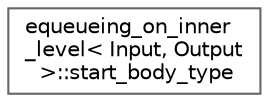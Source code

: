 digraph "类继承关系图"
{
 // LATEX_PDF_SIZE
  bgcolor="transparent";
  edge [fontname=Helvetica,fontsize=10,labelfontname=Helvetica,labelfontsize=10];
  node [fontname=Helvetica,fontsize=10,shape=box,height=0.2,width=0.4];
  rankdir="LR";
  Node0 [id="Node000000",label="equeueing_on_inner\l_level\< Input, Output\l \>::start_body_type",height=0.2,width=0.4,color="grey40", fillcolor="white", style="filled",URL="$classequeueing__on__inner__level_1_1start__body__type.html",tooltip=" "];
}
